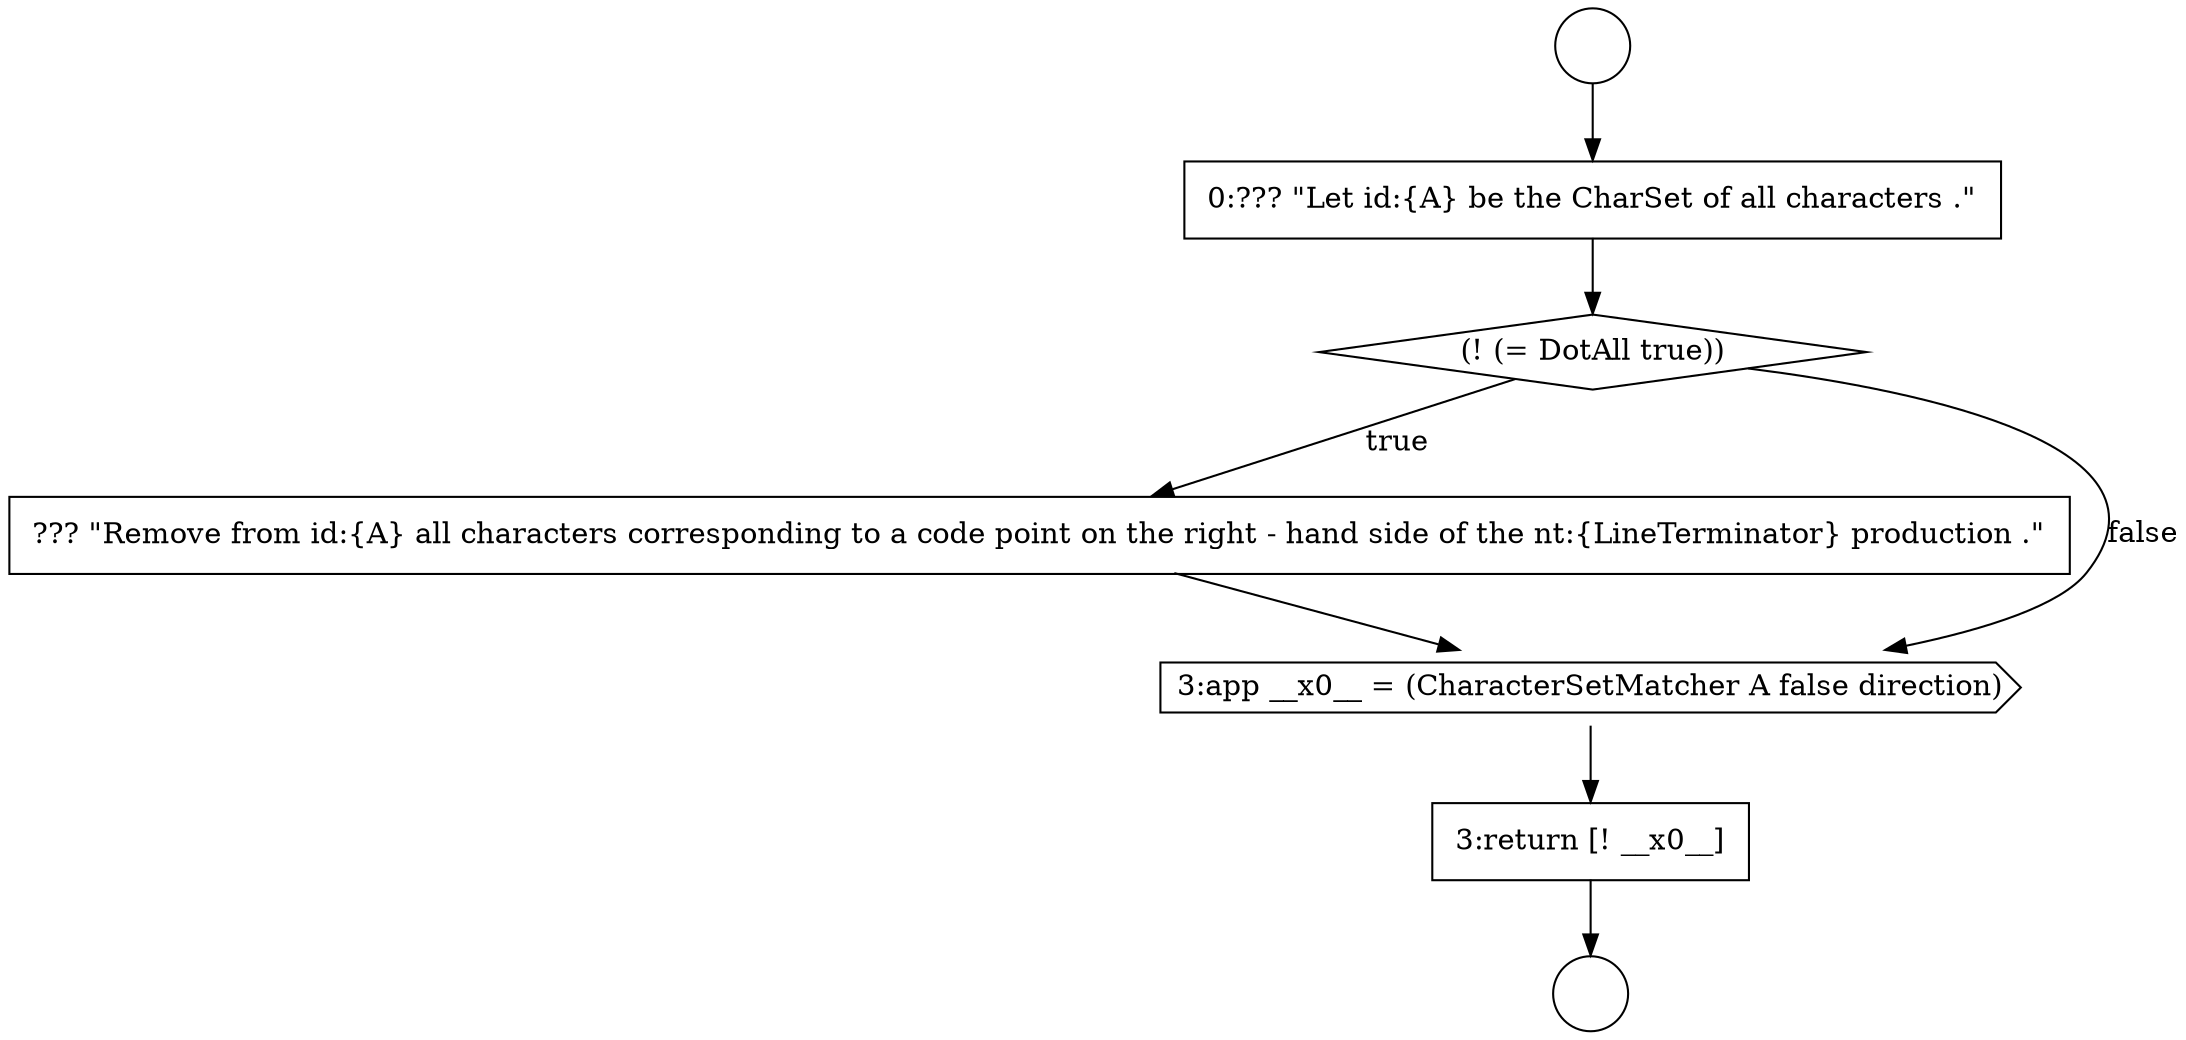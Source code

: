 digraph {
  node14758 [shape=circle label=" " color="black" fillcolor="white" style=filled]
  node14761 [shape=diamond, label=<<font color="black">(! (= DotAll true))</font>> color="black" fillcolor="white" style=filled]
  node14762 [shape=none, margin=0, label=<<font color="black">
    <table border="0" cellborder="1" cellspacing="0" cellpadding="10">
      <tr><td align="left">??? &quot;Remove from id:{A} all characters corresponding to a code point on the right - hand side of the nt:{LineTerminator} production .&quot;</td></tr>
    </table>
  </font>> color="black" fillcolor="white" style=filled]
  node14760 [shape=none, margin=0, label=<<font color="black">
    <table border="0" cellborder="1" cellspacing="0" cellpadding="10">
      <tr><td align="left">0:??? &quot;Let id:{A} be the CharSet of all characters .&quot;</td></tr>
    </table>
  </font>> color="black" fillcolor="white" style=filled]
  node14763 [shape=cds, label=<<font color="black">3:app __x0__ = (CharacterSetMatcher A false direction)</font>> color="black" fillcolor="white" style=filled]
  node14764 [shape=none, margin=0, label=<<font color="black">
    <table border="0" cellborder="1" cellspacing="0" cellpadding="10">
      <tr><td align="left">3:return [! __x0__]</td></tr>
    </table>
  </font>> color="black" fillcolor="white" style=filled]
  node14759 [shape=circle label=" " color="black" fillcolor="white" style=filled]
  node14761 -> node14762 [label=<<font color="black">true</font>> color="black"]
  node14761 -> node14763 [label=<<font color="black">false</font>> color="black"]
  node14758 -> node14760 [ color="black"]
  node14763 -> node14764 [ color="black"]
  node14762 -> node14763 [ color="black"]
  node14764 -> node14759 [ color="black"]
  node14760 -> node14761 [ color="black"]
}
